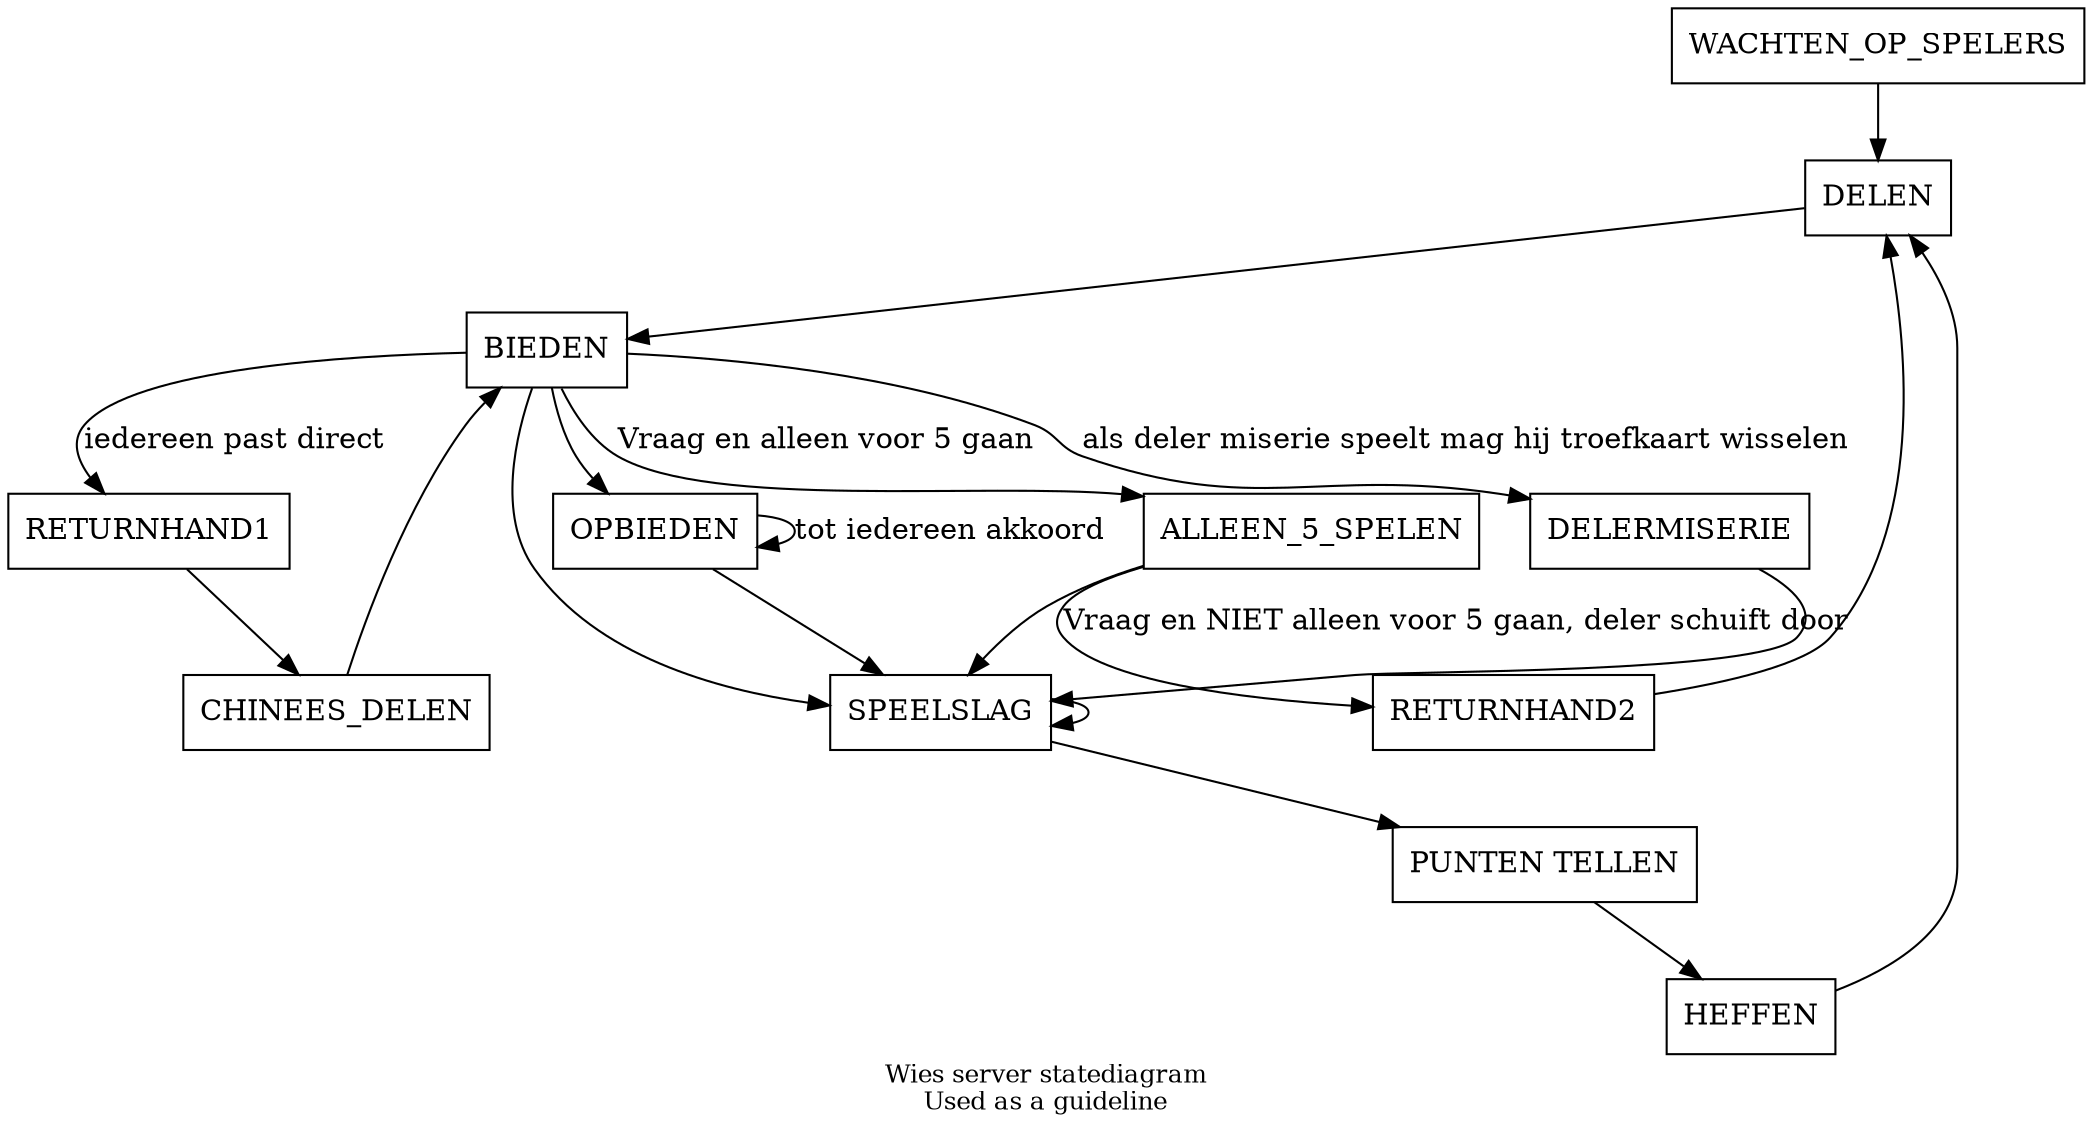 # http://www.graphviz.org/content/cluster
# https://sketchviz.com/new

digraph Wiezen {
node [shape=box]

"WACHTEN_OP_SPELERS"->"DELEN"
"DELEN"->"BIEDEN"
"BIEDEN"->"OPBIEDEN"
"BIEDEN"->"RETURNHAND1"[ label="iedereen past direct" ]
"RETURNHAND1"->"CHINEES_DELEN"->"BIEDEN"
"BIEDEN"->"ALLEEN_5_SPELEN"  [ label="Vraag en alleen voor 5 gaan" ]
"BIEDEN"->"DELERMISERIE"  [ label="als deler miserie speelt mag hij troefkaart wisselen" ]
"DELERMISERIE"->"SPEELSLAG"
"OPBIEDEN"->"OPBIEDEN" [ label="tot iedereen akkoord" ]
"ALLEEN_5_SPELEN"->"SPEELSLAG"
"ALLEEN_5_SPELEN"->"RETURNHAND2"   [ label="Vraag en NIET alleen voor 5 gaan, deler schuift door" ]
"RETURNHAND2"->"DELEN"
"BIEDEN"->"SPEELSLAG"
"OPBIEDEN"->"SPEELSLAG"
"SPEELSLAG"->"SPEELSLAG"
"SPEELSLAG"->"PUNTEN TELLEN"
"PUNTEN TELLEN"->"HEFFEN"
"HEFFEN"->"DELEN"

overlap=false
label="Wies server statediagram\nUsed as a guideline"
fontsize=12;
}
